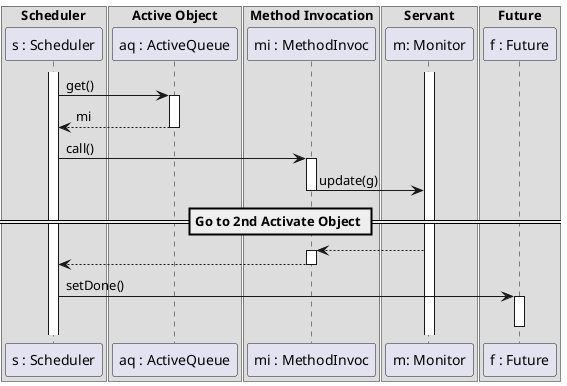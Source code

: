 @startuml
box "Scheduler"
participant "s : Scheduler" as s
end box
box "Active Object"
    participant "aq : ActiveQueue" as aq
end box
box "Method Invocation"
participant "mi : MethodInvoc" as mi
end box
box "Servant"
    participant "m: Monitor" as m
end box
box "Future"
    participant "f : Future" as f
end box
activate m
activate s
s -> aq: get()
activate aq
aq --> s: mi
deactivate aq
s -> mi: call()
activate mi
mi -> m: update(g)
== Go to 2nd Activate Object ==
deactivate mi
m --> mi
activate mi
mi --> s
deactivate mi
s -> f: setDone()
activate f
deactivate f
@enduml